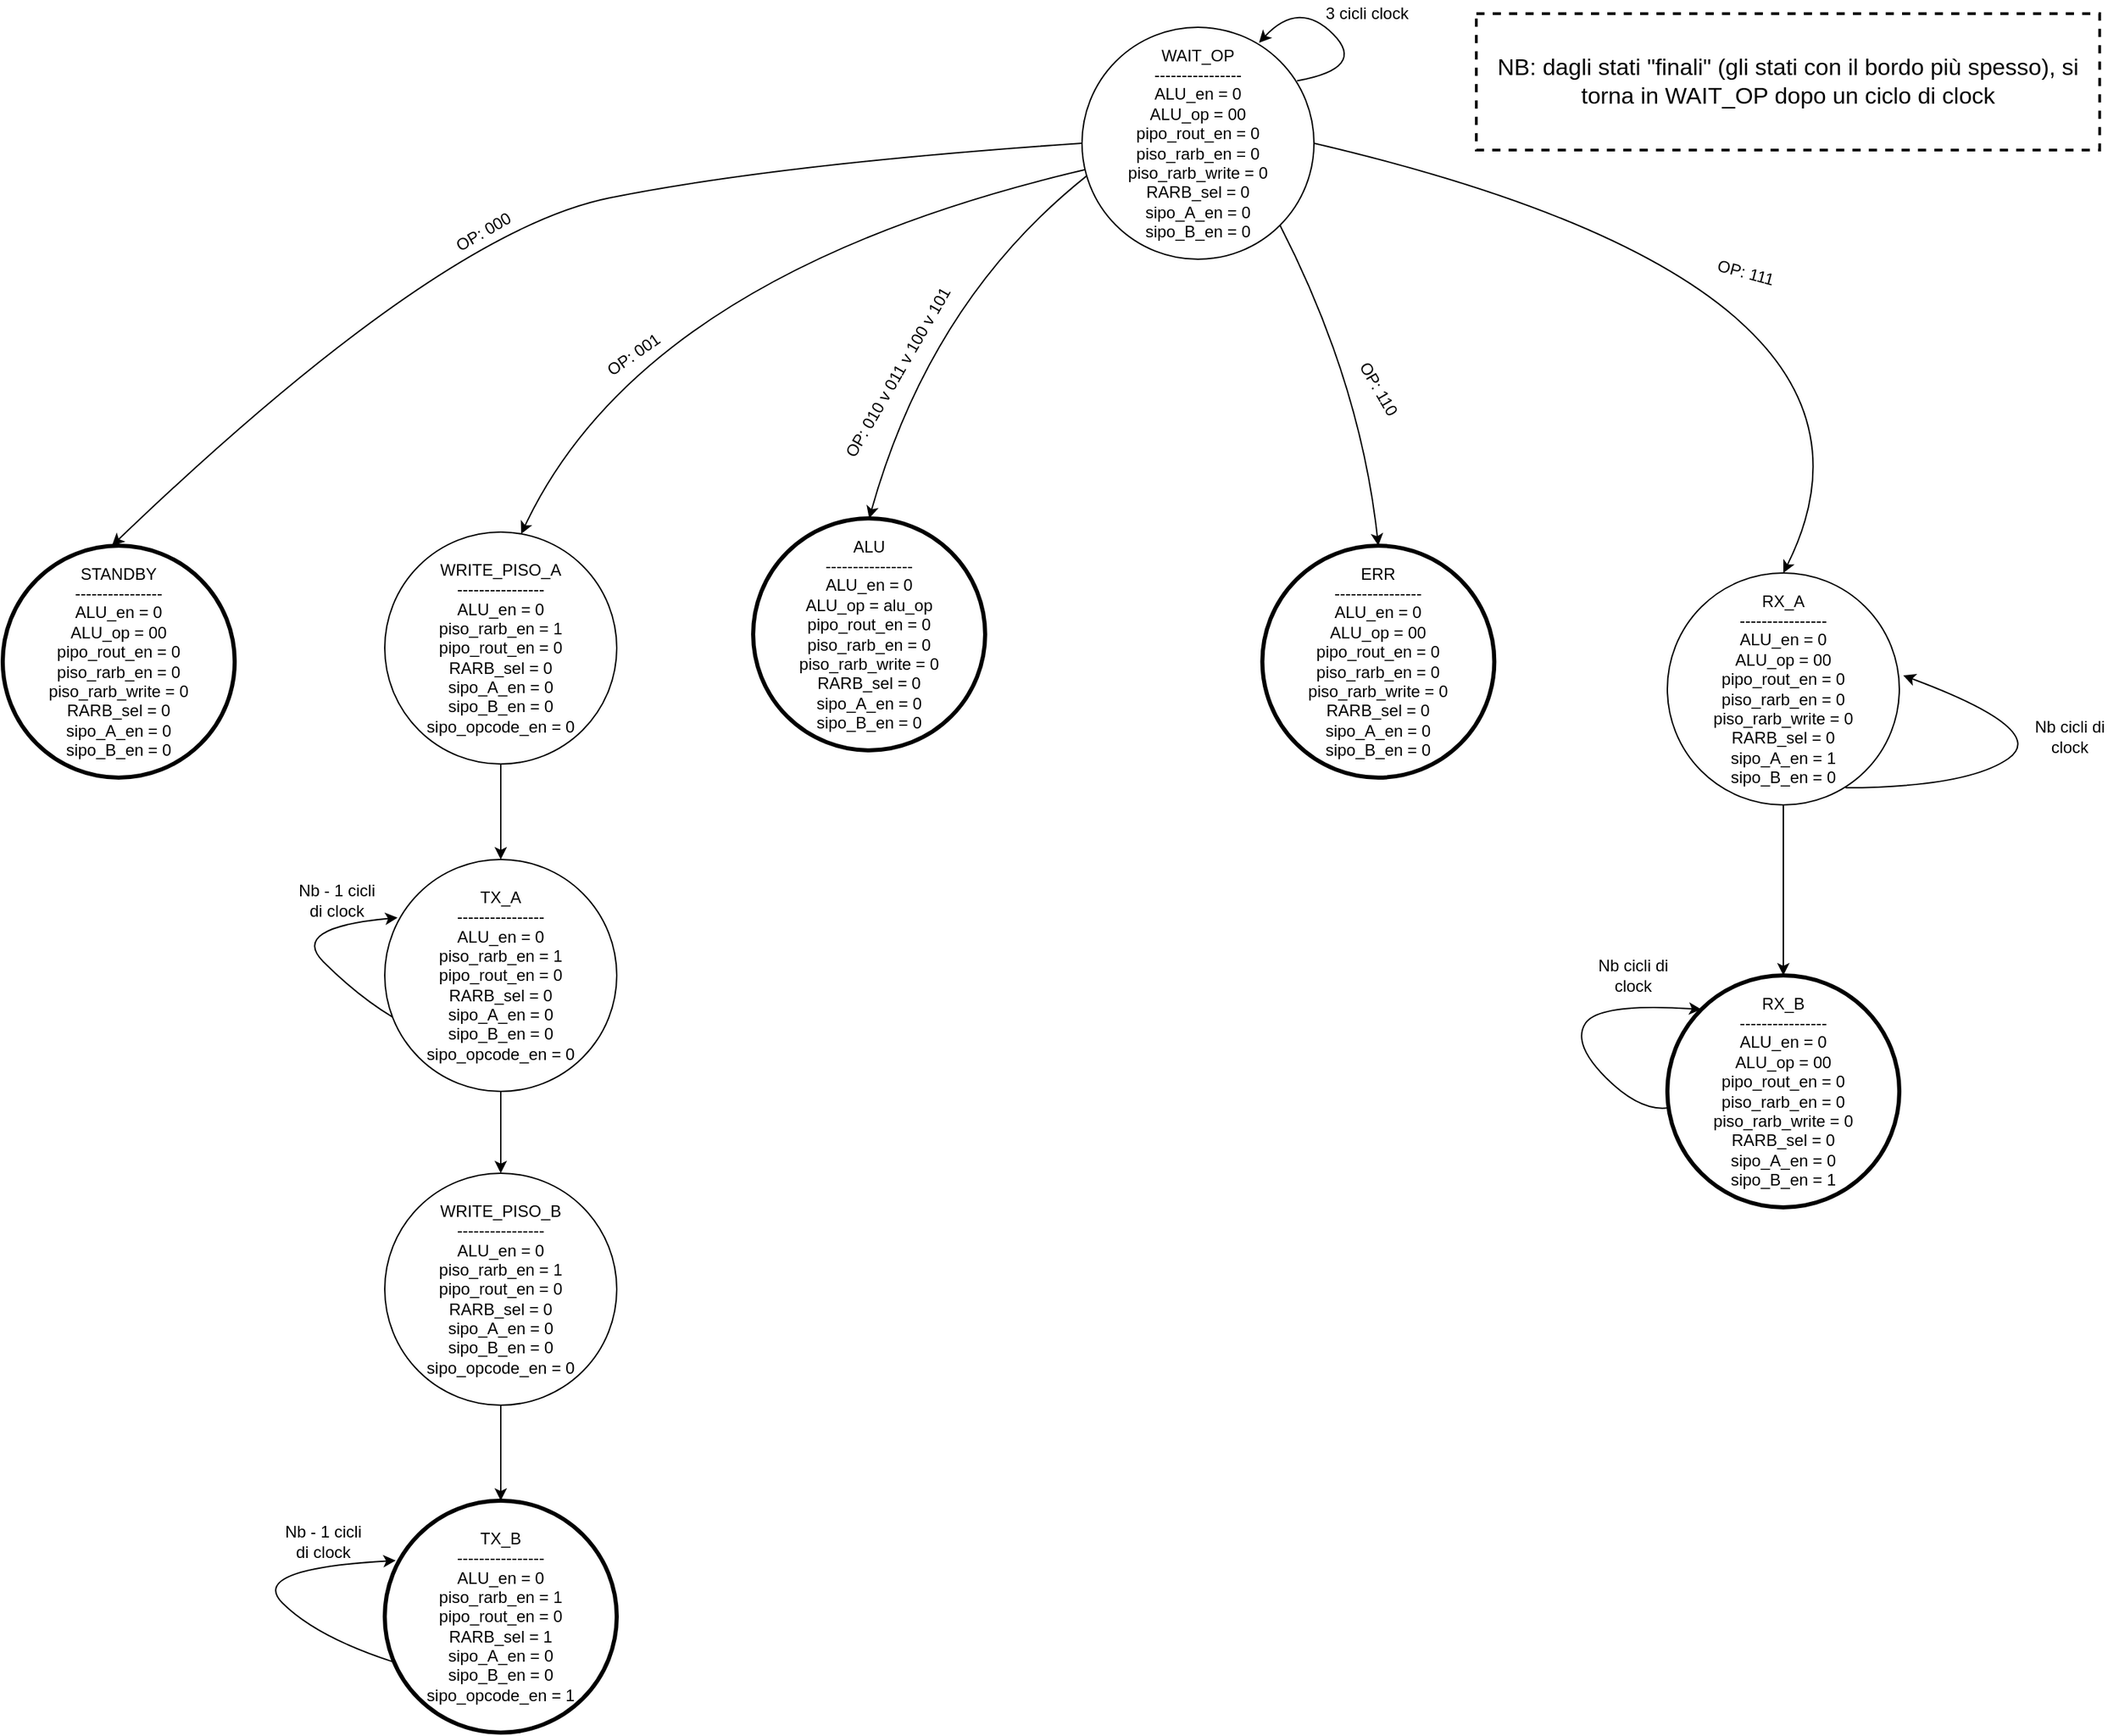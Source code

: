 <mxfile version="14.9.3" type="device"><diagram id="Lutcaj0Mjb5E0mdE7-q4" name="Page-1"><mxGraphModel dx="2370" dy="1282" grid="1" gridSize="10" guides="1" tooltips="1" connect="1" arrows="1" fold="1" page="1" pageScale="1" pageWidth="827" pageHeight="1169" math="0" shadow="0"><root><mxCell id="0"/><mxCell id="1" parent="0"/><mxCell id="gG2Xrx5g2Rp0g9whOME6-2" value="WAIT_OP&lt;br&gt;----------------&lt;br&gt;ALU_en = 0&lt;br&gt;ALU_op = 00&lt;br&gt;pipo_rout_en = 0&lt;br&gt;piso_rarb_en = 0&lt;br&gt;piso_rarb_write = 0&lt;br&gt;RARB_sel = 0&lt;br&gt;sipo_A_en = 0&lt;br&gt;sipo_B_en = 0" style="ellipse;whiteSpace=wrap;html=1;aspect=fixed;" parent="1" vertex="1"><mxGeometry x="831" y="200" width="170" height="170" as="geometry"/></mxCell><mxCell id="gG2Xrx5g2Rp0g9whOME6-16" value="STANDBY&lt;br&gt;----------------&lt;br&gt;ALU_en = 0&lt;br&gt;ALU_op = 00&lt;br&gt;pipo_rout_en = 0&lt;br&gt;piso_rarb_en = 0&lt;br&gt;piso_rarb_write = 0&lt;br&gt;RARB_sel = 0&lt;br&gt;sipo_A_en = 0&lt;br&gt;sipo_B_en = 0" style="ellipse;whiteSpace=wrap;html=1;aspect=fixed;strokeWidth=3;" parent="1" vertex="1"><mxGeometry x="40" y="580" width="170" height="170" as="geometry"/></mxCell><mxCell id="gG2Xrx5g2Rp0g9whOME6-17" value="WRITE_PISO_B&lt;br&gt;----------------&lt;br&gt;ALU_en = 0&lt;br&gt;piso_rarb_en = 1&lt;br&gt;pipo_rout_en = 0&lt;br&gt;RARB_sel = 0&lt;br&gt;sipo_A_en = 0&lt;br&gt;sipo_B_en = 0&lt;br&gt;sipo_opcode_en = 0" style="ellipse;whiteSpace=wrap;html=1;aspect=fixed;" parent="1" vertex="1"><mxGeometry x="320" y="1040" width="170" height="170" as="geometry"/></mxCell><mxCell id="gG2Xrx5g2Rp0g9whOME6-18" value="ALU&lt;br&gt;----------------&lt;br&gt;ALU_en = 0&lt;br&gt;ALU_op = alu_op&lt;br&gt;pipo_rout_en = 0&lt;br&gt;piso_rarb_en = 0&lt;br&gt;piso_rarb_write = 0&lt;br&gt;RARB_sel = 0&lt;br&gt;sipo_A_en = 0&lt;br&gt;sipo_B_en = 0" style="ellipse;whiteSpace=wrap;html=1;aspect=fixed;strokeWidth=3;" parent="1" vertex="1"><mxGeometry x="590" y="560" width="170" height="170" as="geometry"/></mxCell><mxCell id="gG2Xrx5g2Rp0g9whOME6-23" value="ERR&lt;br&gt;----------------&lt;br&gt;ALU_en = 0&lt;br&gt;ALU_op = 00&lt;br&gt;pipo_rout_en = 0&lt;br&gt;piso_rarb_en = 0&lt;br&gt;piso_rarb_write = 0&lt;br&gt;RARB_sel = 0&lt;br&gt;sipo_A_en = 0&lt;br&gt;sipo_B_en = 0" style="ellipse;whiteSpace=wrap;html=1;aspect=fixed;strokeWidth=3;" parent="1" vertex="1"><mxGeometry x="963.17" y="580" width="170" height="170" as="geometry"/></mxCell><mxCell id="gG2Xrx5g2Rp0g9whOME6-24" value="RX_A&lt;br&gt;----------------&lt;br&gt;ALU_en = 0&lt;br&gt;ALU_op = 00&lt;br&gt;pipo_rout_en = 0&lt;br&gt;piso_rarb_en = 0&lt;br&gt;piso_rarb_write = 0&lt;br&gt;RARB_sel = 0&lt;br&gt;sipo_A_en = 1&lt;br&gt;sipo_B_en = 0" style="ellipse;whiteSpace=wrap;html=1;aspect=fixed;" parent="1" vertex="1"><mxGeometry x="1260" y="600" width="170" height="170" as="geometry"/></mxCell><mxCell id="gG2Xrx5g2Rp0g9whOME6-28" value="" style="endArrow=classic;html=1;exitX=0;exitY=0.5;exitDx=0;exitDy=0;entryX=0.471;entryY=0;entryDx=0;entryDy=0;entryPerimeter=0;curved=1;" parent="1" source="gG2Xrx5g2Rp0g9whOME6-2" target="gG2Xrx5g2Rp0g9whOME6-16" edge="1"><mxGeometry width="50" height="50" relative="1" as="geometry"><mxPoint x="1010" y="300" as="sourcePoint"/><mxPoint x="1130" y="580" as="targetPoint"/><Array as="points"><mxPoint x="610" y="300"/><mxPoint x="360" y="350"/></Array></mxGeometry></mxCell><mxCell id="gG2Xrx5g2Rp0g9whOME6-29" value="" style="endArrow=classic;html=1;curved=1;entryX=0.588;entryY=0.008;entryDx=0;entryDy=0;entryPerimeter=0;" parent="1" source="gG2Xrx5g2Rp0g9whOME6-2" target="teM1EIlKXYVsdDrQvsKv-3" edge="1"><mxGeometry width="50" height="50" relative="1" as="geometry"><mxPoint x="490" y="470" as="sourcePoint"/><mxPoint x="440" y="560" as="targetPoint"/><Array as="points"><mxPoint x="510" y="380"/></Array></mxGeometry></mxCell><mxCell id="gG2Xrx5g2Rp0g9whOME6-30" value="" style="endArrow=classic;html=1;curved=1;exitX=0.021;exitY=0.64;exitDx=0;exitDy=0;exitPerimeter=0;entryX=0.5;entryY=0;entryDx=0;entryDy=0;" parent="1" source="gG2Xrx5g2Rp0g9whOME6-2" target="gG2Xrx5g2Rp0g9whOME6-18" edge="1"><mxGeometry width="50" height="50" relative="1" as="geometry"><mxPoint x="760" y="580" as="sourcePoint"/><mxPoint x="810" y="530" as="targetPoint"/><Array as="points"><mxPoint x="720" y="400"/></Array></mxGeometry></mxCell><mxCell id="gG2Xrx5g2Rp0g9whOME6-38" value="" style="endArrow=classic;html=1;exitX=1;exitY=0.5;exitDx=0;exitDy=0;entryX=0.5;entryY=0;entryDx=0;entryDy=0;curved=1;" parent="1" source="gG2Xrx5g2Rp0g9whOME6-2" target="gG2Xrx5g2Rp0g9whOME6-24" edge="1"><mxGeometry width="50" height="50" relative="1" as="geometry"><mxPoint x="1470" y="390" as="sourcePoint"/><mxPoint x="1520" y="340" as="targetPoint"/><Array as="points"><mxPoint x="1450" y="390"/></Array></mxGeometry></mxCell><mxCell id="gG2Xrx5g2Rp0g9whOME6-39" value="OP: 000" style="text;html=1;strokeColor=none;fillColor=none;align=center;verticalAlign=middle;whiteSpace=wrap;rounded=0;rotation=-30;" parent="1" vertex="1"><mxGeometry x="360" y="340" width="65" height="20" as="geometry"/></mxCell><mxCell id="gG2Xrx5g2Rp0g9whOME6-40" value="OP: 001" style="text;html=1;strokeColor=none;fillColor=none;align=center;verticalAlign=middle;whiteSpace=wrap;rounded=0;rotation=-35;" parent="1" vertex="1"><mxGeometry x="470" y="430" width="65" height="20" as="geometry"/></mxCell><mxCell id="gG2Xrx5g2Rp0g9whOME6-41" value="OP: 010 v 011 v 100 v 101" style="text;html=1;strokeColor=none;fillColor=none;align=center;verticalAlign=middle;whiteSpace=wrap;rounded=0;rotation=-60;" parent="1" vertex="1"><mxGeometry x="600" y="430" width="192.2" height="45.3" as="geometry"/></mxCell><mxCell id="gG2Xrx5g2Rp0g9whOME6-45" value="OP: 110" style="text;html=1;strokeColor=none;fillColor=none;align=center;verticalAlign=middle;whiteSpace=wrap;rounded=0;rotation=60;" parent="1" vertex="1"><mxGeometry x="1015.67" y="450" width="65" height="30" as="geometry"/></mxCell><mxCell id="gG2Xrx5g2Rp0g9whOME6-46" value="OP: 111" style="text;html=1;strokeColor=none;fillColor=none;align=center;verticalAlign=middle;whiteSpace=wrap;rounded=0;rotation=15;" parent="1" vertex="1"><mxGeometry x="1285" y="370" width="65" height="20" as="geometry"/></mxCell><mxCell id="gG2Xrx5g2Rp0g9whOME6-47" value="3 cicli clock" style="text;html=1;strokeColor=none;fillColor=none;align=center;verticalAlign=middle;whiteSpace=wrap;rounded=0;" parent="1" vertex="1"><mxGeometry x="1000" y="180" width="80" height="20" as="geometry"/></mxCell><mxCell id="gG2Xrx5g2Rp0g9whOME6-48" value="RX_B&lt;br&gt;----------------&lt;br&gt;ALU_en = 0&lt;br&gt;ALU_op = 00&lt;br&gt;pipo_rout_en = 0&lt;br&gt;piso_rarb_en = 0&lt;br&gt;piso_rarb_write = 0&lt;br&gt;RARB_sel = 0&lt;br&gt;sipo_A_en = 0&lt;br&gt;sipo_B_en = 1" style="ellipse;whiteSpace=wrap;html=1;aspect=fixed;strokeWidth=3;" parent="1" vertex="1"><mxGeometry x="1260" y="895" width="170" height="170" as="geometry"/></mxCell><mxCell id="gG2Xrx5g2Rp0g9whOME6-49" value="TX_B&lt;br&gt;----------------&lt;br&gt;ALU_en = 0&lt;br&gt;piso_rarb_en = 1&lt;br&gt;pipo_rout_en = 0&lt;br&gt;RARB_sel = 1&lt;br&gt;sipo_A_en = 0&lt;br&gt;sipo_B_en = 0&lt;br&gt;sipo_opcode_en = 1" style="ellipse;whiteSpace=wrap;html=1;aspect=fixed;strokeWidth=3;" parent="1" vertex="1"><mxGeometry x="320" y="1280" width="170" height="170" as="geometry"/></mxCell><mxCell id="gG2Xrx5g2Rp0g9whOME6-54" value="" style="endArrow=classic;html=1;exitX=0.5;exitY=1;exitDx=0;exitDy=0;" parent="1" source="gG2Xrx5g2Rp0g9whOME6-24" target="gG2Xrx5g2Rp0g9whOME6-48" edge="1"><mxGeometry width="50" height="50" relative="1" as="geometry"><mxPoint x="1030" y="775" as="sourcePoint"/><mxPoint x="1080" y="725" as="targetPoint"/></mxGeometry></mxCell><mxCell id="gG2Xrx5g2Rp0g9whOME6-56" value="" style="curved=1;endArrow=classic;html=1;entryX=0;entryY=0;entryDx=0;entryDy=0;" parent="1" source="gG2Xrx5g2Rp0g9whOME6-48" target="gG2Xrx5g2Rp0g9whOME6-48" edge="1"><mxGeometry width="50" height="50" relative="1" as="geometry"><mxPoint x="1190" y="995" as="sourcePoint"/><mxPoint x="1240" y="945" as="targetPoint"/><Array as="points"><mxPoint x="1240" y="995"/><mxPoint x="1190" y="945"/><mxPoint x="1210" y="915"/></Array></mxGeometry></mxCell><mxCell id="gG2Xrx5g2Rp0g9whOME6-57" value="" style="curved=1;endArrow=classic;html=1;exitX=0.768;exitY=0.926;exitDx=0;exitDy=0;exitPerimeter=0;entryX=1.017;entryY=0.442;entryDx=0;entryDy=0;entryPerimeter=0;" parent="1" source="gG2Xrx5g2Rp0g9whOME6-24" target="gG2Xrx5g2Rp0g9whOME6-24" edge="1"><mxGeometry width="50" height="50" relative="1" as="geometry"><mxPoint x="1540" y="765" as="sourcePoint"/><mxPoint x="1590" y="715" as="targetPoint"/><Array as="points"><mxPoint x="1480" y="757"/><mxPoint x="1540" y="715"/></Array></mxGeometry></mxCell><mxCell id="gG2Xrx5g2Rp0g9whOME6-70" value="" style="endArrow=classic;html=1;exitX=1;exitY=1;exitDx=0;exitDy=0;entryX=0.5;entryY=0;entryDx=0;entryDy=0;curved=1;" parent="1" source="gG2Xrx5g2Rp0g9whOME6-2" target="gG2Xrx5g2Rp0g9whOME6-23" edge="1"><mxGeometry width="50" height="50" relative="1" as="geometry"><mxPoint x="340" y="570" as="sourcePoint"/><mxPoint x="390" y="520" as="targetPoint"/><Array as="points"><mxPoint x="1035" y="460"/></Array></mxGeometry></mxCell><mxCell id="gG2Xrx5g2Rp0g9whOME6-71" value="" style="curved=1;endArrow=classic;html=1;exitX=0.927;exitY=0.231;exitDx=0;exitDy=0;exitPerimeter=0;entryX=0.763;entryY=0.067;entryDx=0;entryDy=0;entryPerimeter=0;" parent="1" source="gG2Xrx5g2Rp0g9whOME6-2" target="gG2Xrx5g2Rp0g9whOME6-2" edge="1"><mxGeometry width="50" height="50" relative="1" as="geometry"><mxPoint x="990" y="230" as="sourcePoint"/><mxPoint x="1040" y="180" as="targetPoint"/><Array as="points"><mxPoint x="1040" y="230"/><mxPoint x="990" y="180"/></Array></mxGeometry></mxCell><mxCell id="teM1EIlKXYVsdDrQvsKv-3" value="WRITE_PISO_A&lt;br&gt;----------------&lt;br&gt;ALU_en = 0&lt;br&gt;piso_rarb_en = 1&lt;br&gt;pipo_rout_en = 0&lt;br&gt;RARB_sel = 0&lt;br&gt;sipo_A_en = 0&lt;br&gt;sipo_B_en = 0&lt;br&gt;sipo_opcode_en = 0" style="ellipse;whiteSpace=wrap;html=1;aspect=fixed;" vertex="1" parent="1"><mxGeometry x="320" y="570" width="170" height="170" as="geometry"/></mxCell><mxCell id="teM1EIlKXYVsdDrQvsKv-4" value="TX_A&lt;br&gt;----------------&lt;br&gt;ALU_en = 0&lt;br&gt;piso_rarb_en = 1&lt;br&gt;pipo_rout_en = 0&lt;br&gt;RARB_sel = 0&lt;br&gt;sipo_A_en = 0&lt;br&gt;sipo_B_en = 0&lt;br&gt;sipo_opcode_en = 0" style="ellipse;whiteSpace=wrap;html=1;aspect=fixed;" vertex="1" parent="1"><mxGeometry x="320" y="810" width="170" height="170" as="geometry"/></mxCell><mxCell id="teM1EIlKXYVsdDrQvsKv-6" value="" style="endArrow=classic;html=1;exitX=0.5;exitY=1;exitDx=0;exitDy=0;" edge="1" parent="1" source="teM1EIlKXYVsdDrQvsKv-3" target="teM1EIlKXYVsdDrQvsKv-4"><mxGeometry width="50" height="50" relative="1" as="geometry"><mxPoint x="460" y="1010" as="sourcePoint"/><mxPoint x="510" y="960" as="targetPoint"/></mxGeometry></mxCell><mxCell id="teM1EIlKXYVsdDrQvsKv-7" value="" style="endArrow=classic;html=1;exitX=0.5;exitY=1;exitDx=0;exitDy=0;entryX=0.5;entryY=0;entryDx=0;entryDy=0;" edge="1" parent="1" source="teM1EIlKXYVsdDrQvsKv-4" target="gG2Xrx5g2Rp0g9whOME6-17"><mxGeometry width="50" height="50" relative="1" as="geometry"><mxPoint x="460" y="1010" as="sourcePoint"/><mxPoint x="510" y="960" as="targetPoint"/></mxGeometry></mxCell><mxCell id="teM1EIlKXYVsdDrQvsKv-8" value="" style="endArrow=classic;html=1;exitX=0.5;exitY=1;exitDx=0;exitDy=0;entryX=0.5;entryY=0;entryDx=0;entryDy=0;" edge="1" parent="1" source="gG2Xrx5g2Rp0g9whOME6-17" target="gG2Xrx5g2Rp0g9whOME6-49"><mxGeometry width="50" height="50" relative="1" as="geometry"><mxPoint x="460" y="1190" as="sourcePoint"/><mxPoint x="510" y="1140" as="targetPoint"/></mxGeometry></mxCell><mxCell id="teM1EIlKXYVsdDrQvsKv-10" value="" style="curved=1;endArrow=classic;html=1;exitX=0.034;exitY=0.68;exitDx=0;exitDy=0;exitPerimeter=0;entryX=0.055;entryY=0.251;entryDx=0;entryDy=0;entryPerimeter=0;" edge="1" parent="1" source="teM1EIlKXYVsdDrQvsKv-4" target="teM1EIlKXYVsdDrQvsKv-4"><mxGeometry width="50" height="50" relative="1" as="geometry"><mxPoint x="250" y="910" as="sourcePoint"/><mxPoint x="300" y="860" as="targetPoint"/><Array as="points"><mxPoint x="300" y="910"/><mxPoint x="250" y="860"/></Array></mxGeometry></mxCell><mxCell id="teM1EIlKXYVsdDrQvsKv-11" value="" style="curved=1;endArrow=classic;html=1;exitX=0.039;exitY=0.696;exitDx=0;exitDy=0;exitPerimeter=0;entryX=0.047;entryY=0.258;entryDx=0;entryDy=0;entryPerimeter=0;" edge="1" parent="1" source="gG2Xrx5g2Rp0g9whOME6-49" target="gG2Xrx5g2Rp0g9whOME6-49"><mxGeometry width="50" height="50" relative="1" as="geometry"><mxPoint x="220" y="1380" as="sourcePoint"/><mxPoint x="270" y="1330" as="targetPoint"/><Array as="points"><mxPoint x="270" y="1380"/><mxPoint x="220" y="1330"/></Array></mxGeometry></mxCell><mxCell id="teM1EIlKXYVsdDrQvsKv-13" value="Nb - 1 cicli di clock" style="text;html=1;strokeColor=none;fillColor=none;align=center;verticalAlign=middle;whiteSpace=wrap;rounded=0;dashed=1;" vertex="1" parent="1"><mxGeometry x="250" y="830" width="70" height="20" as="geometry"/></mxCell><mxCell id="teM1EIlKXYVsdDrQvsKv-14" value="Nb cicli di clock" style="text;html=1;strokeColor=none;fillColor=none;align=center;verticalAlign=middle;whiteSpace=wrap;rounded=0;dashed=1;" vertex="1" parent="1"><mxGeometry x="1520" y="710" width="70" height="20" as="geometry"/></mxCell><mxCell id="teM1EIlKXYVsdDrQvsKv-15" value="Nb cicli di clock" style="text;html=1;strokeColor=none;fillColor=none;align=center;verticalAlign=middle;whiteSpace=wrap;rounded=0;dashed=1;" vertex="1" parent="1"><mxGeometry x="1200" y="885" width="70" height="20" as="geometry"/></mxCell><mxCell id="teM1EIlKXYVsdDrQvsKv-16" value="Nb - 1 cicli di clock" style="text;html=1;strokeColor=none;fillColor=none;align=center;verticalAlign=middle;whiteSpace=wrap;rounded=0;dashed=1;" vertex="1" parent="1"><mxGeometry x="240" y="1300" width="70" height="20" as="geometry"/></mxCell><mxCell id="teM1EIlKXYVsdDrQvsKv-17" value="&lt;font style=&quot;font-size: 17px&quot;&gt;NB: dagli stati &quot;finali&quot; (gli stati con il bordo più spesso), si torna in WAIT_OP dopo un ciclo di clock&lt;/font&gt;" style="text;html=1;fillColor=none;align=center;verticalAlign=middle;whiteSpace=wrap;rounded=0;dashed=1;strokeColor=#000000;strokeWidth=2;spacing=6;perimeterSpacing=4;" vertex="1" parent="1"><mxGeometry x="1120" y="190" width="456.83" height="100" as="geometry"/></mxCell></root></mxGraphModel></diagram></mxfile>